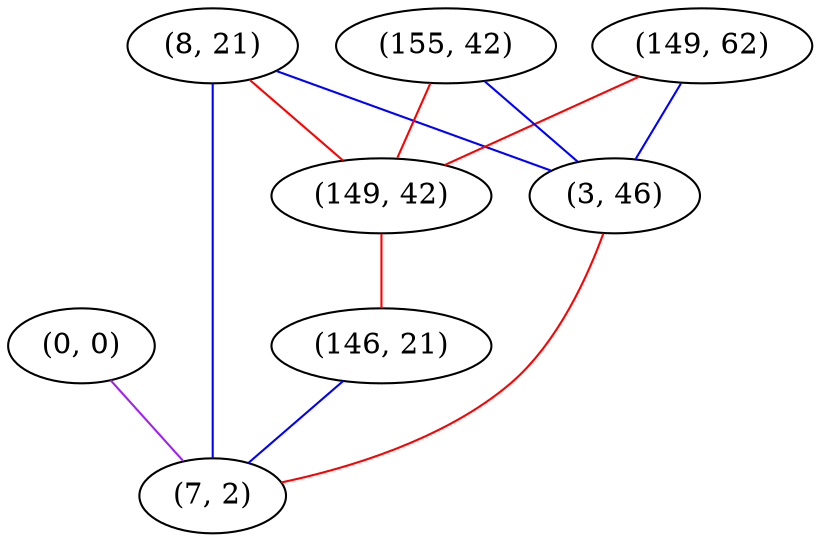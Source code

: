 graph "" {
"(0, 0)";
"(8, 21)";
"(149, 62)";
"(155, 42)";
"(149, 42)";
"(3, 46)";
"(146, 21)";
"(7, 2)";
"(0, 0)" -- "(7, 2)"  [color=purple, key=0, weight=4];
"(8, 21)" -- "(149, 42)"  [color=red, key=0, weight=1];
"(8, 21)" -- "(7, 2)"  [color=blue, key=0, weight=3];
"(8, 21)" -- "(3, 46)"  [color=blue, key=0, weight=3];
"(149, 62)" -- "(149, 42)"  [color=red, key=0, weight=1];
"(149, 62)" -- "(3, 46)"  [color=blue, key=0, weight=3];
"(155, 42)" -- "(149, 42)"  [color=red, key=0, weight=1];
"(155, 42)" -- "(3, 46)"  [color=blue, key=0, weight=3];
"(149, 42)" -- "(146, 21)"  [color=red, key=0, weight=1];
"(3, 46)" -- "(7, 2)"  [color=red, key=0, weight=1];
"(146, 21)" -- "(7, 2)"  [color=blue, key=0, weight=3];
}
